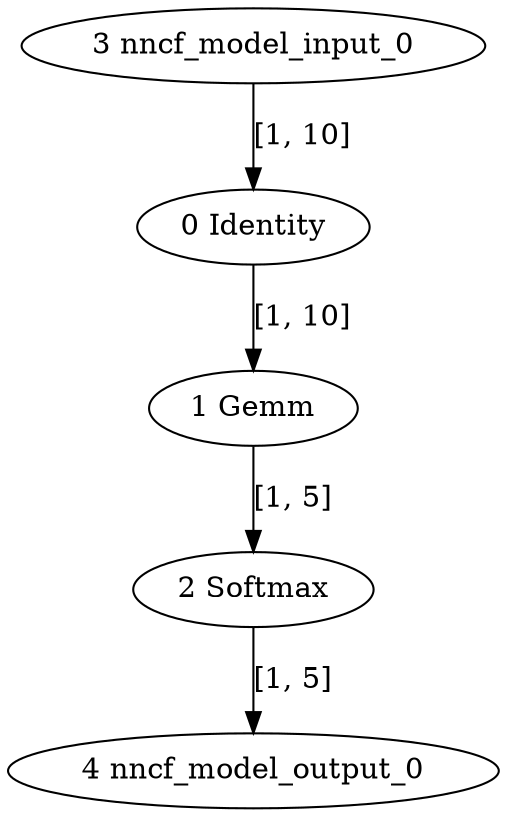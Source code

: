 strict digraph  {
"0 Identity" [id=0, type=Identity];
"1 Gemm" [id=1, type=Gemm];
"2 Softmax" [id=2, type=Softmax];
"3 nncf_model_input_0" [id=3, type=nncf_model_input];
"4 nncf_model_output_0" [id=4, type=nncf_model_output];
"0 Identity" -> "1 Gemm"  [label="[1, 10]", style=solid];
"1 Gemm" -> "2 Softmax"  [label="[1, 5]", style=solid];
"2 Softmax" -> "4 nncf_model_output_0"  [label="[1, 5]", style=solid];
"3 nncf_model_input_0" -> "0 Identity"  [label="[1, 10]", style=solid];
}
